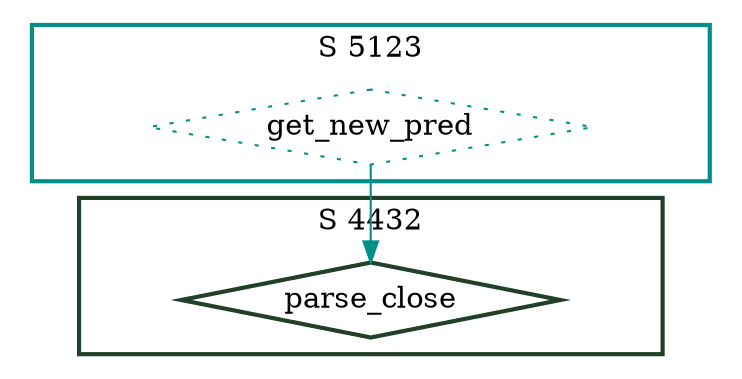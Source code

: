 digraph G {
  ratio=0.500000;
  "UV parse_close (4432)" [shape=diamond, label="parse_close",
                           color="#204028", style=bold];
  "UV get_new_pred (5123)" [shape=diamond, label="get_new_pred",
                            color="#009088", style=dotted];
  
  subgraph cluster_5123 { label="S 5123";
    color="#009088";
    style=bold;
    "UV get_new_pred (5123)"; };
  subgraph cluster_4432 { label="S 4432";
    color="#204028";
    style=bold;
    "UV parse_close (4432)"; };
  
  "UV get_new_pred (5123)" -> "UV parse_close (4432)" [color="#009088"];
  
  }